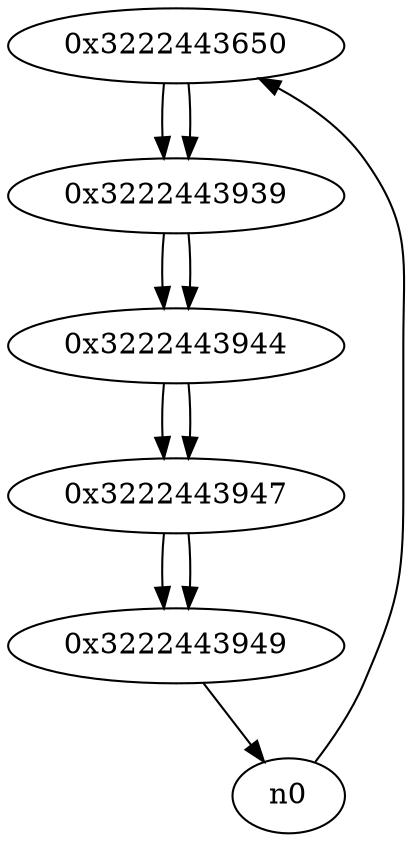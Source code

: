 digraph G{
/* nodes */
  n1 [label="0x3222443650"]
  n2 [label="0x3222443939"]
  n3 [label="0x3222443944"]
  n4 [label="0x3222443947"]
  n5 [label="0x3222443949"]
/* edges */
n1 -> n2;
n0 -> n1;
n2 -> n3;
n1 -> n2;
n3 -> n4;
n2 -> n3;
n4 -> n5;
n3 -> n4;
n5 -> n0;
n4 -> n5;
}
